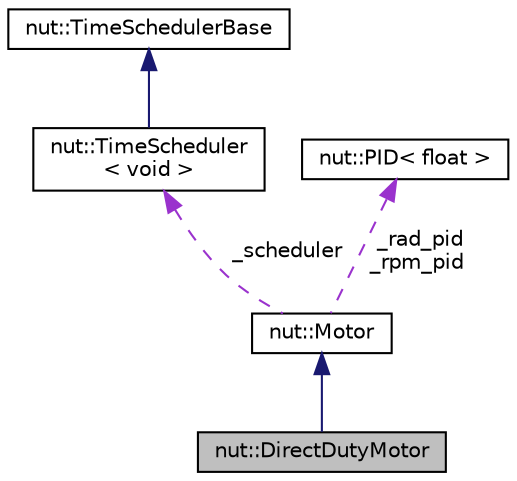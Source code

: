digraph "nut::DirectDutyMotor"
{
 // LATEX_PDF_SIZE
  edge [fontname="Helvetica",fontsize="10",labelfontname="Helvetica",labelfontsize="10"];
  node [fontname="Helvetica",fontsize="10",shape=record];
  Node1 [label="nut::DirectDutyMotor",height=0.2,width=0.4,color="black", fillcolor="grey75", style="filled", fontcolor="black",tooltip="Duty制御のモータクラス"];
  Node2 -> Node1 [dir="back",color="midnightblue",fontsize="10",style="solid",fontname="Helvetica"];
  Node2 [label="nut::Motor",height=0.2,width=0.4,color="black", fillcolor="white", style="filled",URL="$d5/da2/classnut_1_1_motor.html",tooltip="モータ制御基底純粋仮想クラス"];
  Node3 -> Node2 [dir="back",color="darkorchid3",fontsize="10",style="dashed",label=" _scheduler" ,fontname="Helvetica"];
  Node3 [label="nut::TimeScheduler\l\< void \>",height=0.2,width=0.4,color="black", fillcolor="white", style="filled",URL="$db/de6/classnut_1_1_time_scheduler_3_01void_01_4.html",tooltip="タイムスケジューラクラスのvoid特殊化"];
  Node4 -> Node3 [dir="back",color="midnightblue",fontsize="10",style="solid",fontname="Helvetica"];
  Node4 [label="nut::TimeSchedulerBase",height=0.2,width=0.4,color="black", fillcolor="white", style="filled",URL="$d9/d00/classnut_1_1_time_scheduler_base.html",tooltip="時間制御基底純粋仮想クラス"];
  Node5 -> Node2 [dir="back",color="darkorchid3",fontsize="10",style="dashed",label=" _rad_pid\n_rpm_pid" ,fontname="Helvetica"];
  Node5 [label="nut::PID\< float \>",height=0.2,width=0.4,color="black", fillcolor="white", style="filled",URL="$d5/d5c/classnut_1_1_p_i_d.html",tooltip=" "];
}
